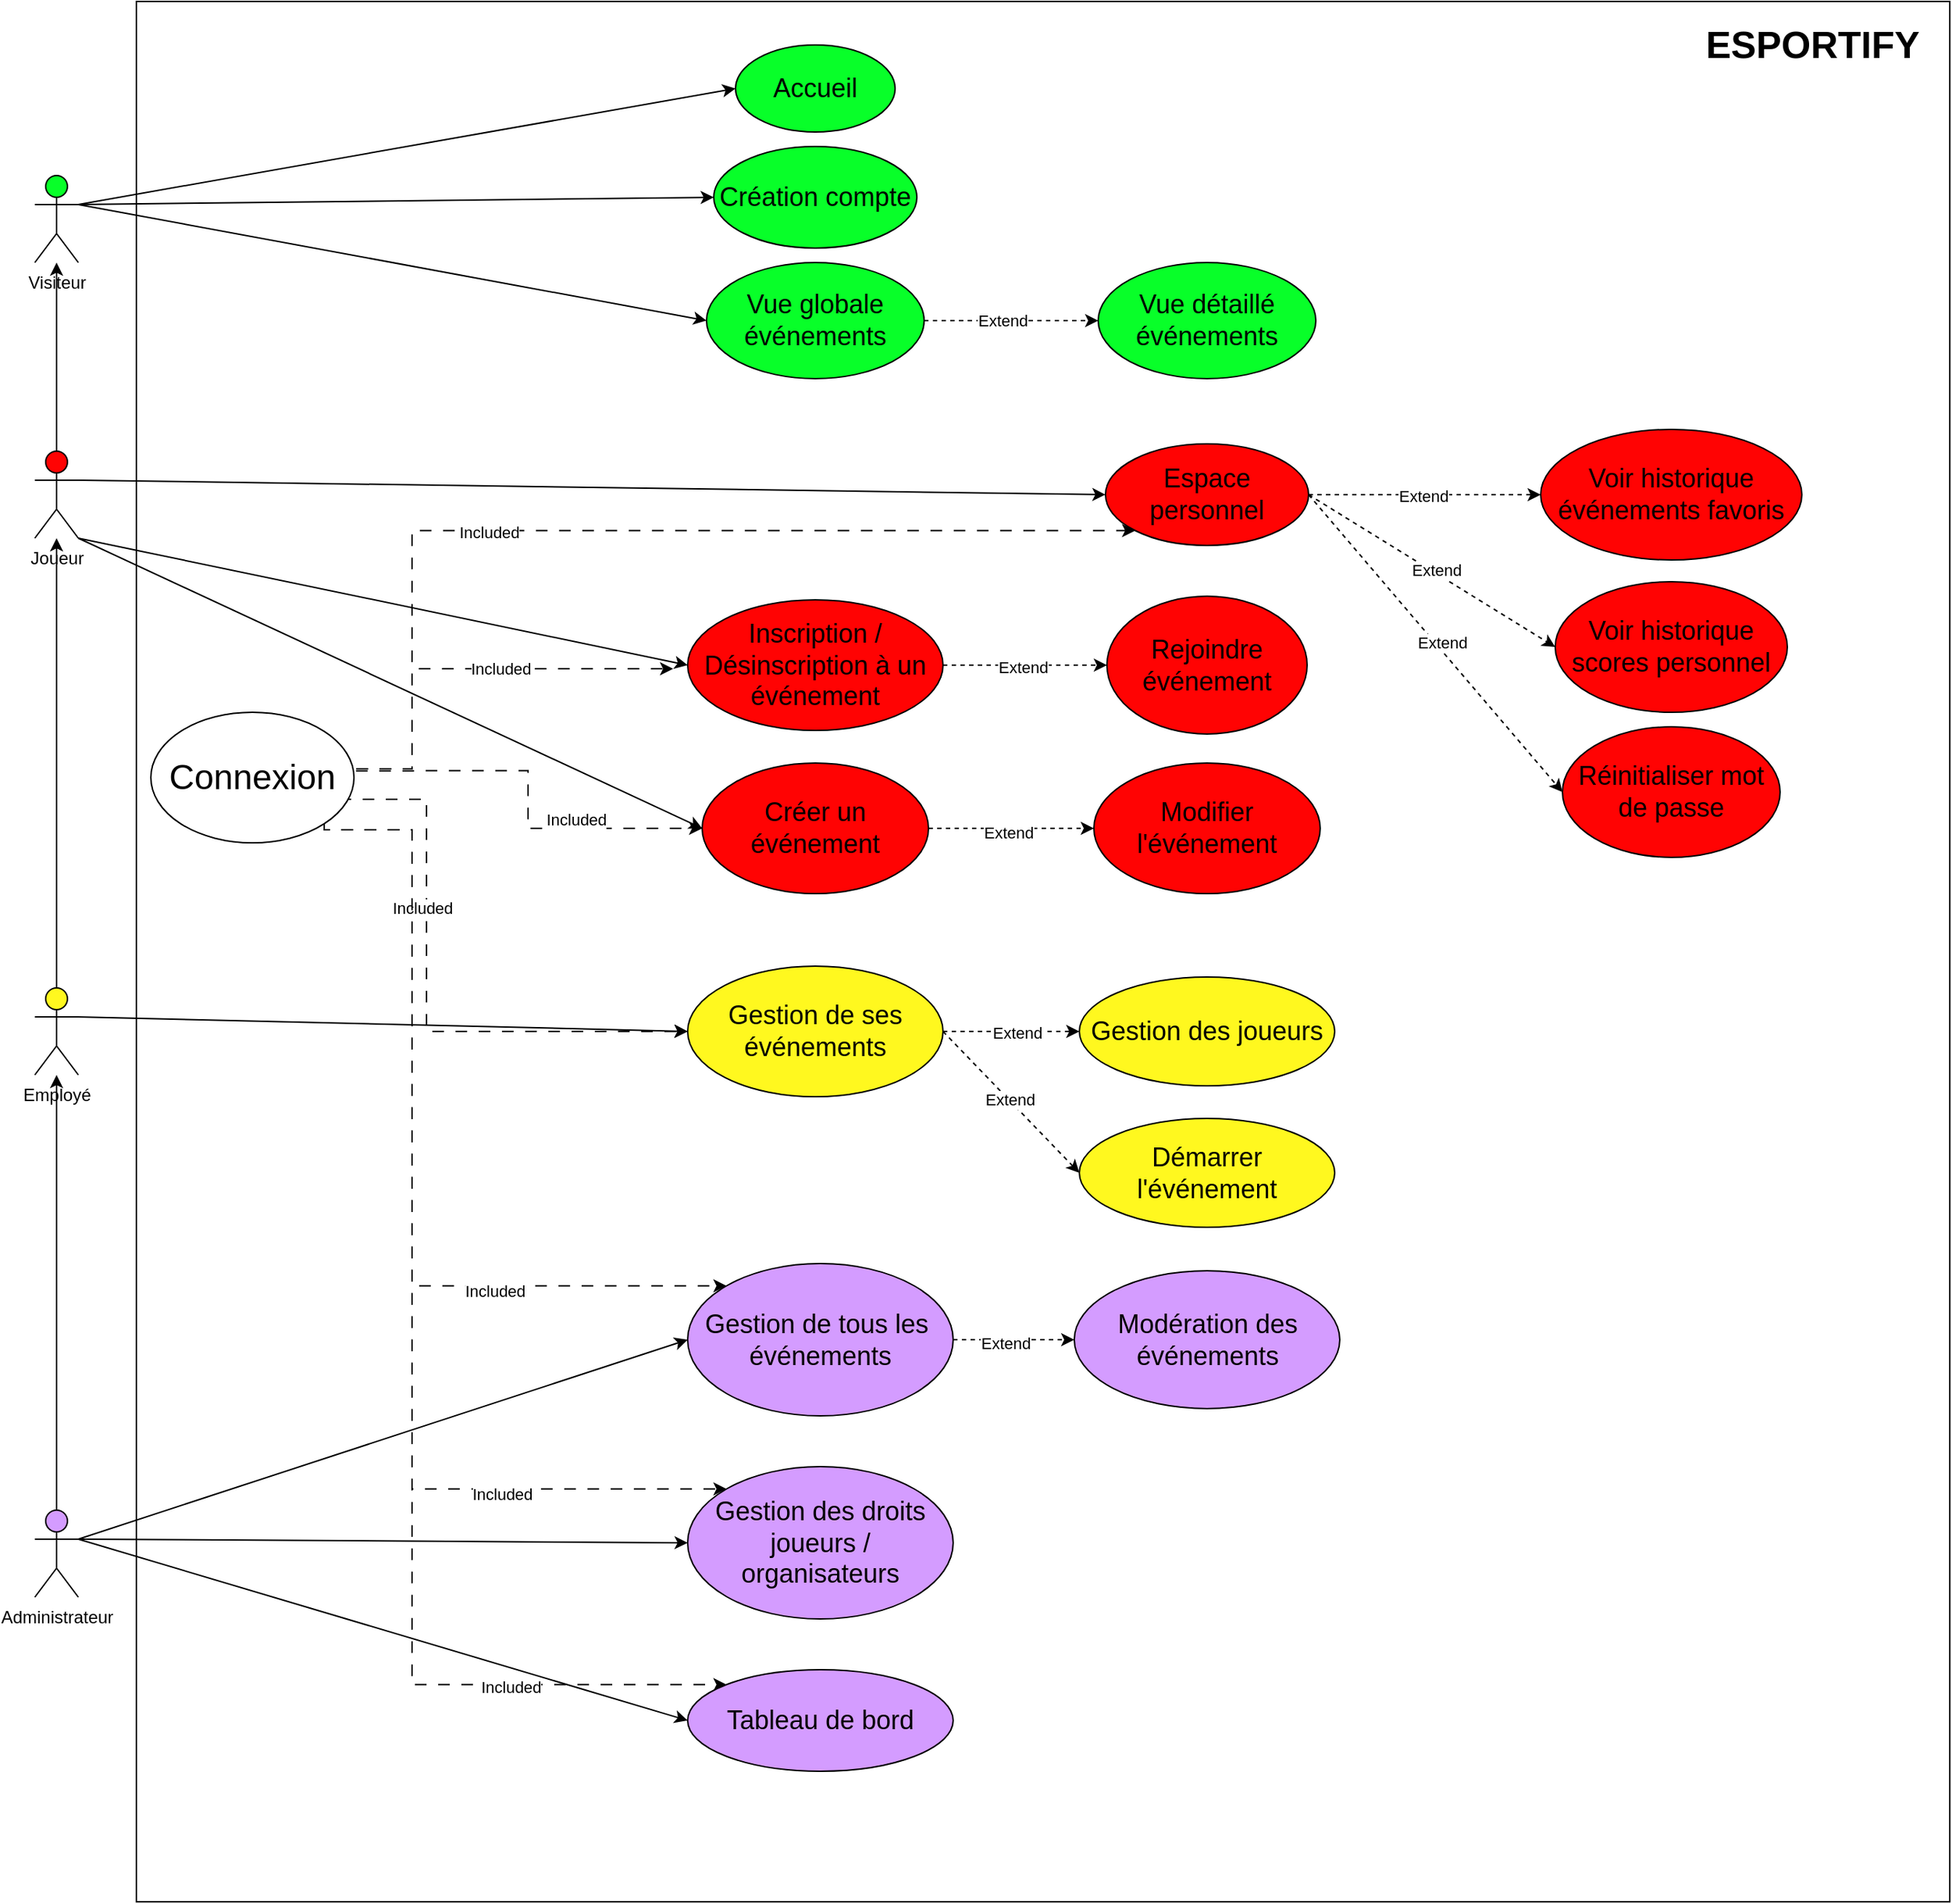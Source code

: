 <mxfile version="26.0.3">
  <diagram name="Page-1" id="OusvcPY8qepoPVFL9ADV">
    <mxGraphModel dx="2390" dy="1287" grid="1" gridSize="10" guides="1" tooltips="1" connect="1" arrows="1" fold="1" page="1" pageScale="1" pageWidth="827" pageHeight="1169" math="0" shadow="0">
      <root>
        <mxCell id="0" />
        <mxCell id="1" parent="0" />
        <mxCell id="qmcYtgsjy7QAru-vwESY-1" value="" style="rounded=0;whiteSpace=wrap;html=1;" vertex="1" parent="1">
          <mxGeometry x="120" y="120" width="1250" height="1310" as="geometry" />
        </mxCell>
        <mxCell id="qmcYtgsjy7QAru-vwESY-2" value="&lt;font style=&quot;font-size: 26px;&quot;&gt;&lt;b style=&quot;&quot;&gt;ESPORTIFY&lt;/b&gt;&lt;/font&gt;" style="text;html=1;align=center;verticalAlign=middle;resizable=0;points=[];autosize=1;strokeColor=none;fillColor=none;" vertex="1" parent="1">
          <mxGeometry x="1190" y="130" width="170" height="40" as="geometry" />
        </mxCell>
        <mxCell id="qmcYtgsjy7QAru-vwESY-8" value="" style="edgeStyle=orthogonalEdgeStyle;rounded=0;orthogonalLoop=1;jettySize=auto;html=1;" edge="1" parent="1" source="qmcYtgsjy7QAru-vwESY-3" target="qmcYtgsjy7QAru-vwESY-7">
          <mxGeometry relative="1" as="geometry" />
        </mxCell>
        <mxCell id="qmcYtgsjy7QAru-vwESY-69" style="rounded=0;orthogonalLoop=1;jettySize=auto;html=1;exitX=1;exitY=0.333;exitDx=0;exitDy=0;exitPerimeter=0;entryX=0;entryY=0.5;entryDx=0;entryDy=0;" edge="1" parent="1" source="qmcYtgsjy7QAru-vwESY-3" target="qmcYtgsjy7QAru-vwESY-64">
          <mxGeometry relative="1" as="geometry" />
        </mxCell>
        <mxCell id="qmcYtgsjy7QAru-vwESY-70" style="rounded=0;orthogonalLoop=1;jettySize=auto;html=1;exitX=1;exitY=0.333;exitDx=0;exitDy=0;exitPerimeter=0;entryX=0;entryY=0.5;entryDx=0;entryDy=0;" edge="1" parent="1" source="qmcYtgsjy7QAru-vwESY-3" target="qmcYtgsjy7QAru-vwESY-65">
          <mxGeometry relative="1" as="geometry" />
        </mxCell>
        <mxCell id="qmcYtgsjy7QAru-vwESY-71" style="rounded=0;orthogonalLoop=1;jettySize=auto;html=1;exitX=1;exitY=0.333;exitDx=0;exitDy=0;exitPerimeter=0;entryX=0;entryY=0.5;entryDx=0;entryDy=0;" edge="1" parent="1" source="qmcYtgsjy7QAru-vwESY-3" target="qmcYtgsjy7QAru-vwESY-68">
          <mxGeometry relative="1" as="geometry" />
        </mxCell>
        <mxCell id="qmcYtgsjy7QAru-vwESY-3" value="Administrateur" style="shape=umlActor;verticalLabelPosition=bottom;verticalAlign=top;html=1;outlineConnect=0;fillColor=#D49CFF;" vertex="1" parent="1">
          <mxGeometry x="50" y="1160" width="30" height="60" as="geometry" />
        </mxCell>
        <mxCell id="qmcYtgsjy7QAru-vwESY-10" value="" style="edgeStyle=orthogonalEdgeStyle;rounded=0;orthogonalLoop=1;jettySize=auto;html=1;" edge="1" parent="1" source="qmcYtgsjy7QAru-vwESY-7" target="qmcYtgsjy7QAru-vwESY-9">
          <mxGeometry relative="1" as="geometry" />
        </mxCell>
        <mxCell id="qmcYtgsjy7QAru-vwESY-57" style="rounded=0;orthogonalLoop=1;jettySize=auto;html=1;exitX=1;exitY=0.333;exitDx=0;exitDy=0;exitPerimeter=0;entryX=0;entryY=0.5;entryDx=0;entryDy=0;" edge="1" parent="1" source="qmcYtgsjy7QAru-vwESY-7" target="qmcYtgsjy7QAru-vwESY-56">
          <mxGeometry relative="1" as="geometry" />
        </mxCell>
        <mxCell id="qmcYtgsjy7QAru-vwESY-7" value="Employé" style="shape=umlActor;verticalLabelPosition=bottom;verticalAlign=top;html=1;outlineConnect=0;fillColor=#FFF81F;" vertex="1" parent="1">
          <mxGeometry x="50" y="800" width="30" height="60" as="geometry" />
        </mxCell>
        <mxCell id="qmcYtgsjy7QAru-vwESY-12" value="" style="edgeStyle=orthogonalEdgeStyle;rounded=0;orthogonalLoop=1;jettySize=auto;html=1;" edge="1" parent="1" source="qmcYtgsjy7QAru-vwESY-9" target="qmcYtgsjy7QAru-vwESY-11">
          <mxGeometry relative="1" as="geometry" />
        </mxCell>
        <mxCell id="qmcYtgsjy7QAru-vwESY-42" style="rounded=0;orthogonalLoop=1;jettySize=auto;html=1;exitX=1;exitY=0.333;exitDx=0;exitDy=0;exitPerimeter=0;entryX=0;entryY=0.5;entryDx=0;entryDy=0;" edge="1" parent="1" source="qmcYtgsjy7QAru-vwESY-9" target="qmcYtgsjy7QAru-vwESY-37">
          <mxGeometry relative="1" as="geometry" />
        </mxCell>
        <mxCell id="qmcYtgsjy7QAru-vwESY-48" style="rounded=0;orthogonalLoop=1;jettySize=auto;html=1;exitX=1;exitY=1;exitDx=0;exitDy=0;exitPerimeter=0;entryX=0;entryY=0.5;entryDx=0;entryDy=0;" edge="1" parent="1" source="qmcYtgsjy7QAru-vwESY-9" target="qmcYtgsjy7QAru-vwESY-46">
          <mxGeometry relative="1" as="geometry" />
        </mxCell>
        <mxCell id="qmcYtgsjy7QAru-vwESY-53" style="rounded=0;orthogonalLoop=1;jettySize=auto;html=1;exitX=1;exitY=1;exitDx=0;exitDy=0;exitPerimeter=0;entryX=0;entryY=0.5;entryDx=0;entryDy=0;" edge="1" parent="1" source="qmcYtgsjy7QAru-vwESY-9" target="qmcYtgsjy7QAru-vwESY-51">
          <mxGeometry relative="1" as="geometry" />
        </mxCell>
        <mxCell id="qmcYtgsjy7QAru-vwESY-9" value="Joueur" style="shape=umlActor;verticalLabelPosition=bottom;verticalAlign=top;html=1;outlineConnect=0;strokeColor=#000000;fillColor=#FF0303;" vertex="1" parent="1">
          <mxGeometry x="50" y="430" width="30" height="60" as="geometry" />
        </mxCell>
        <mxCell id="qmcYtgsjy7QAru-vwESY-30" style="rounded=0;orthogonalLoop=1;jettySize=auto;html=1;exitX=1;exitY=0.333;exitDx=0;exitDy=0;exitPerimeter=0;entryX=0;entryY=0.5;entryDx=0;entryDy=0;" edge="1" parent="1" source="qmcYtgsjy7QAru-vwESY-11" target="qmcYtgsjy7QAru-vwESY-19">
          <mxGeometry relative="1" as="geometry" />
        </mxCell>
        <mxCell id="qmcYtgsjy7QAru-vwESY-31" style="rounded=0;orthogonalLoop=1;jettySize=auto;html=1;exitX=1;exitY=0.333;exitDx=0;exitDy=0;exitPerimeter=0;entryX=0;entryY=0.5;entryDx=0;entryDy=0;" edge="1" parent="1" source="qmcYtgsjy7QAru-vwESY-11" target="qmcYtgsjy7QAru-vwESY-20">
          <mxGeometry relative="1" as="geometry" />
        </mxCell>
        <mxCell id="qmcYtgsjy7QAru-vwESY-32" style="rounded=0;orthogonalLoop=1;jettySize=auto;html=1;exitX=1;exitY=0.333;exitDx=0;exitDy=0;exitPerimeter=0;entryX=0;entryY=0.5;entryDx=0;entryDy=0;" edge="1" parent="1" source="qmcYtgsjy7QAru-vwESY-11" target="qmcYtgsjy7QAru-vwESY-23">
          <mxGeometry relative="1" as="geometry" />
        </mxCell>
        <mxCell id="qmcYtgsjy7QAru-vwESY-11" value="Visiteur" style="shape=umlActor;verticalLabelPosition=bottom;verticalAlign=top;html=1;outlineConnect=0;fillColor=#08FF29;" vertex="1" parent="1">
          <mxGeometry x="50" y="240" width="30" height="60" as="geometry" />
        </mxCell>
        <mxCell id="qmcYtgsjy7QAru-vwESY-19" value="&lt;font style=&quot;font-size: 18px;&quot;&gt;Accueil&lt;/font&gt;" style="ellipse;whiteSpace=wrap;html=1;fillColor=#08FF29;" vertex="1" parent="1">
          <mxGeometry x="533" y="150" width="110" height="60" as="geometry" />
        </mxCell>
        <mxCell id="qmcYtgsjy7QAru-vwESY-20" value="&lt;font style=&quot;font-size: 18px;&quot;&gt;Création compte&lt;/font&gt;" style="ellipse;whiteSpace=wrap;html=1;fillColor=#08FF29;" vertex="1" parent="1">
          <mxGeometry x="518" y="220" width="140" height="70" as="geometry" />
        </mxCell>
        <mxCell id="qmcYtgsjy7QAru-vwESY-27" style="rounded=0;orthogonalLoop=1;jettySize=auto;html=1;exitX=1;exitY=0.5;exitDx=0;exitDy=0;entryX=0;entryY=0.5;entryDx=0;entryDy=0;dashed=1;" edge="1" parent="1" source="qmcYtgsjy7QAru-vwESY-23" target="qmcYtgsjy7QAru-vwESY-26">
          <mxGeometry relative="1" as="geometry" />
        </mxCell>
        <mxCell id="qmcYtgsjy7QAru-vwESY-28" value="Extend" style="edgeLabel;html=1;align=center;verticalAlign=middle;resizable=0;points=[];" vertex="1" connectable="0" parent="qmcYtgsjy7QAru-vwESY-27">
          <mxGeometry x="-0.117" relative="1" as="geometry">
            <mxPoint x="1" as="offset" />
          </mxGeometry>
        </mxCell>
        <mxCell id="qmcYtgsjy7QAru-vwESY-23" value="&lt;font style=&quot;font-size: 18px;&quot;&gt;Vue globale événements&lt;/font&gt;" style="ellipse;whiteSpace=wrap;html=1;fillColor=#08FF29;" vertex="1" parent="1">
          <mxGeometry x="513" y="300" width="150" height="80" as="geometry" />
        </mxCell>
        <mxCell id="qmcYtgsjy7QAru-vwESY-26" value="&lt;font style=&quot;font-size: 18px;&quot;&gt;Vue détaillé événements&lt;/font&gt;" style="ellipse;whiteSpace=wrap;html=1;fillColor=#08FF29;" vertex="1" parent="1">
          <mxGeometry x="783" y="300" width="150" height="80" as="geometry" />
        </mxCell>
        <mxCell id="qmcYtgsjy7QAru-vwESY-76" style="rounded=0;orthogonalLoop=1;jettySize=auto;html=1;exitX=1;exitY=0;exitDx=0;exitDy=0;entryX=0;entryY=1;entryDx=0;entryDy=0;edgeStyle=orthogonalEdgeStyle;dashed=1;dashPattern=8 8;" edge="1" parent="1" source="qmcYtgsjy7QAru-vwESY-34" target="qmcYtgsjy7QAru-vwESY-37">
          <mxGeometry relative="1" as="geometry">
            <Array as="points">
              <mxPoint x="310" y="649" />
              <mxPoint x="310" y="484" />
            </Array>
          </mxGeometry>
        </mxCell>
        <mxCell id="qmcYtgsjy7QAru-vwESY-81" value="Included" style="edgeLabel;html=1;align=center;verticalAlign=middle;resizable=0;points=[];" vertex="1" connectable="0" parent="qmcYtgsjy7QAru-vwESY-76">
          <mxGeometry x="-0.191" y="-1" relative="1" as="geometry">
            <mxPoint as="offset" />
          </mxGeometry>
        </mxCell>
        <mxCell id="qmcYtgsjy7QAru-vwESY-77" style="edgeStyle=orthogonalEdgeStyle;rounded=0;orthogonalLoop=1;jettySize=auto;html=1;exitX=1;exitY=0;exitDx=0;exitDy=0;dashed=1;dashPattern=8 8;" edge="1" parent="1" source="qmcYtgsjy7QAru-vwESY-34">
          <mxGeometry relative="1" as="geometry">
            <mxPoint x="490" y="580" as="targetPoint" />
            <Array as="points">
              <mxPoint x="310" y="649" />
              <mxPoint x="310" y="580" />
            </Array>
          </mxGeometry>
        </mxCell>
        <mxCell id="qmcYtgsjy7QAru-vwESY-80" value="Included" style="edgeLabel;html=1;align=center;verticalAlign=middle;resizable=0;points=[];" vertex="1" connectable="0" parent="qmcYtgsjy7QAru-vwESY-77">
          <mxGeometry x="0.287" relative="1" as="geometry">
            <mxPoint as="offset" />
          </mxGeometry>
        </mxCell>
        <mxCell id="qmcYtgsjy7QAru-vwESY-78" style="edgeStyle=orthogonalEdgeStyle;rounded=0;orthogonalLoop=1;jettySize=auto;html=1;exitX=1.01;exitY=0.448;exitDx=0;exitDy=0;entryX=0;entryY=0.5;entryDx=0;entryDy=0;dashed=1;dashPattern=8 8;exitPerimeter=0;" edge="1" parent="1" source="qmcYtgsjy7QAru-vwESY-34" target="qmcYtgsjy7QAru-vwESY-51">
          <mxGeometry relative="1" as="geometry" />
        </mxCell>
        <mxCell id="qmcYtgsjy7QAru-vwESY-79" value="Included" style="edgeLabel;html=1;align=center;verticalAlign=middle;resizable=0;points=[];" vertex="1" connectable="0" parent="qmcYtgsjy7QAru-vwESY-78">
          <mxGeometry x="0.376" y="6" relative="1" as="geometry">
            <mxPoint as="offset" />
          </mxGeometry>
        </mxCell>
        <mxCell id="qmcYtgsjy7QAru-vwESY-82" style="edgeStyle=orthogonalEdgeStyle;rounded=0;orthogonalLoop=1;jettySize=auto;html=1;entryX=0;entryY=0.5;entryDx=0;entryDy=0;dashed=1;dashPattern=8 8;" edge="1" parent="1" target="qmcYtgsjy7QAru-vwESY-56">
          <mxGeometry relative="1" as="geometry">
            <mxPoint x="260" y="670" as="sourcePoint" />
            <Array as="points">
              <mxPoint x="320" y="670" />
              <mxPoint x="320" y="830" />
            </Array>
          </mxGeometry>
        </mxCell>
        <mxCell id="qmcYtgsjy7QAru-vwESY-83" value="Included" style="edgeLabel;html=1;align=center;verticalAlign=middle;resizable=0;points=[];" vertex="1" connectable="0" parent="qmcYtgsjy7QAru-vwESY-82">
          <mxGeometry x="-0.327" y="-3" relative="1" as="geometry">
            <mxPoint as="offset" />
          </mxGeometry>
        </mxCell>
        <mxCell id="qmcYtgsjy7QAru-vwESY-84" style="edgeStyle=orthogonalEdgeStyle;rounded=0;orthogonalLoop=1;jettySize=auto;html=1;exitX=1;exitY=1;exitDx=0;exitDy=0;entryX=0;entryY=0;entryDx=0;entryDy=0;dashed=1;dashPattern=8 8;" edge="1" parent="1" source="qmcYtgsjy7QAru-vwESY-34" target="qmcYtgsjy7QAru-vwESY-64">
          <mxGeometry relative="1" as="geometry">
            <Array as="points">
              <mxPoint x="310" y="691" />
              <mxPoint x="310" y="1005" />
            </Array>
          </mxGeometry>
        </mxCell>
        <mxCell id="qmcYtgsjy7QAru-vwESY-87" value="Included" style="edgeLabel;html=1;align=center;verticalAlign=middle;resizable=0;points=[];" vertex="1" connectable="0" parent="qmcYtgsjy7QAru-vwESY-84">
          <mxGeometry x="0.464" y="-3" relative="1" as="geometry">
            <mxPoint as="offset" />
          </mxGeometry>
        </mxCell>
        <mxCell id="qmcYtgsjy7QAru-vwESY-85" style="edgeStyle=orthogonalEdgeStyle;rounded=0;orthogonalLoop=1;jettySize=auto;html=1;exitX=1;exitY=1;exitDx=0;exitDy=0;entryX=0;entryY=0;entryDx=0;entryDy=0;dashed=1;dashPattern=8 8;" edge="1" parent="1" source="qmcYtgsjy7QAru-vwESY-34" target="qmcYtgsjy7QAru-vwESY-65">
          <mxGeometry relative="1" as="geometry">
            <Array as="points">
              <mxPoint x="310" y="691" />
              <mxPoint x="310" y="1145" />
            </Array>
          </mxGeometry>
        </mxCell>
        <mxCell id="qmcYtgsjy7QAru-vwESY-88" value="Included" style="edgeLabel;html=1;align=center;verticalAlign=middle;resizable=0;points=[];" vertex="1" connectable="0" parent="qmcYtgsjy7QAru-vwESY-85">
          <mxGeometry x="0.579" y="-3" relative="1" as="geometry">
            <mxPoint as="offset" />
          </mxGeometry>
        </mxCell>
        <mxCell id="qmcYtgsjy7QAru-vwESY-86" style="edgeStyle=orthogonalEdgeStyle;rounded=0;orthogonalLoop=1;jettySize=auto;html=1;exitX=1;exitY=1;exitDx=0;exitDy=0;entryX=0;entryY=0;entryDx=0;entryDy=0;dashed=1;dashPattern=8 8;" edge="1" parent="1" source="qmcYtgsjy7QAru-vwESY-34" target="qmcYtgsjy7QAru-vwESY-68">
          <mxGeometry relative="1" as="geometry">
            <Array as="points">
              <mxPoint x="310" y="691" />
              <mxPoint x="310" y="1280" />
            </Array>
          </mxGeometry>
        </mxCell>
        <mxCell id="qmcYtgsjy7QAru-vwESY-89" value="Included" style="edgeLabel;html=1;align=center;verticalAlign=middle;resizable=0;points=[];" vertex="1" connectable="0" parent="qmcYtgsjy7QAru-vwESY-86">
          <mxGeometry x="0.658" y="-1" relative="1" as="geometry">
            <mxPoint as="offset" />
          </mxGeometry>
        </mxCell>
        <mxCell id="qmcYtgsjy7QAru-vwESY-34" value="&lt;font style=&quot;font-size: 24px;&quot;&gt;Connexion&lt;/font&gt;" style="ellipse;whiteSpace=wrap;html=1;" vertex="1" parent="1">
          <mxGeometry x="130" y="610" width="140" height="90" as="geometry" />
        </mxCell>
        <mxCell id="qmcYtgsjy7QAru-vwESY-35" value="&lt;font style=&quot;font-size: 18px;&quot;&gt;Voir historique événements favoris&lt;/font&gt;" style="ellipse;whiteSpace=wrap;html=1;fillColor=light-dark(#FF0303,#FF8F8F);" vertex="1" parent="1">
          <mxGeometry x="1088" y="415" width="180" height="90" as="geometry" />
        </mxCell>
        <mxCell id="qmcYtgsjy7QAru-vwESY-36" value="&lt;font style=&quot;font-size: 18px;&quot;&gt;Voir historique scores personnel&lt;/font&gt;" style="ellipse;whiteSpace=wrap;html=1;fillColor=light-dark(#FF0303,#FF8F8F);" vertex="1" parent="1">
          <mxGeometry x="1098" y="520" width="160" height="90" as="geometry" />
        </mxCell>
        <mxCell id="qmcYtgsjy7QAru-vwESY-38" style="rounded=0;orthogonalLoop=1;jettySize=auto;html=1;exitX=1;exitY=0.5;exitDx=0;exitDy=0;entryX=0;entryY=0.5;entryDx=0;entryDy=0;dashed=1;" edge="1" parent="1" source="qmcYtgsjy7QAru-vwESY-37" target="qmcYtgsjy7QAru-vwESY-35">
          <mxGeometry relative="1" as="geometry" />
        </mxCell>
        <mxCell id="qmcYtgsjy7QAru-vwESY-39" value="Extend" style="edgeLabel;html=1;align=center;verticalAlign=middle;resizable=0;points=[];" vertex="1" connectable="0" parent="qmcYtgsjy7QAru-vwESY-38">
          <mxGeometry x="-0.015" y="-1" relative="1" as="geometry">
            <mxPoint as="offset" />
          </mxGeometry>
        </mxCell>
        <mxCell id="qmcYtgsjy7QAru-vwESY-40" style="rounded=0;orthogonalLoop=1;jettySize=auto;html=1;exitX=1;exitY=0.5;exitDx=0;exitDy=0;entryX=0;entryY=0.5;entryDx=0;entryDy=0;dashed=1;" edge="1" parent="1" source="qmcYtgsjy7QAru-vwESY-37" target="qmcYtgsjy7QAru-vwESY-36">
          <mxGeometry relative="1" as="geometry" />
        </mxCell>
        <mxCell id="qmcYtgsjy7QAru-vwESY-41" value="Extend" style="edgeLabel;html=1;align=center;verticalAlign=middle;resizable=0;points=[];" vertex="1" connectable="0" parent="qmcYtgsjy7QAru-vwESY-40">
          <mxGeometry x="0.015" y="2" relative="1" as="geometry">
            <mxPoint as="offset" />
          </mxGeometry>
        </mxCell>
        <mxCell id="qmcYtgsjy7QAru-vwESY-44" style="rounded=0;orthogonalLoop=1;jettySize=auto;html=1;exitX=1;exitY=0.5;exitDx=0;exitDy=0;entryX=0;entryY=0.5;entryDx=0;entryDy=0;dashed=1;" edge="1" parent="1" source="qmcYtgsjy7QAru-vwESY-37" target="qmcYtgsjy7QAru-vwESY-43">
          <mxGeometry relative="1" as="geometry" />
        </mxCell>
        <mxCell id="qmcYtgsjy7QAru-vwESY-45" value="Extend" style="edgeLabel;html=1;align=center;verticalAlign=middle;resizable=0;points=[];" vertex="1" connectable="0" parent="qmcYtgsjy7QAru-vwESY-44">
          <mxGeometry x="0.019" y="3" relative="1" as="geometry">
            <mxPoint y="-1" as="offset" />
          </mxGeometry>
        </mxCell>
        <mxCell id="qmcYtgsjy7QAru-vwESY-37" value="&lt;font style=&quot;font-size: 18px;&quot;&gt;Espace personnel&lt;/font&gt;" style="ellipse;whiteSpace=wrap;html=1;fillColor=#FF0303;" vertex="1" parent="1">
          <mxGeometry x="788" y="425" width="140" height="70" as="geometry" />
        </mxCell>
        <mxCell id="qmcYtgsjy7QAru-vwESY-43" value="&lt;font style=&quot;font-size: 18px;&quot;&gt;Réinitialiser mot de passe&lt;/font&gt;" style="ellipse;whiteSpace=wrap;html=1;fillColor=#FF0303;" vertex="1" parent="1">
          <mxGeometry x="1103" y="620" width="150" height="90" as="geometry" />
        </mxCell>
        <mxCell id="qmcYtgsjy7QAru-vwESY-49" style="rounded=0;orthogonalLoop=1;jettySize=auto;html=1;exitX=1;exitY=0.5;exitDx=0;exitDy=0;entryX=0;entryY=0.5;entryDx=0;entryDy=0;dashed=1;" edge="1" parent="1" source="qmcYtgsjy7QAru-vwESY-46" target="qmcYtgsjy7QAru-vwESY-47">
          <mxGeometry relative="1" as="geometry" />
        </mxCell>
        <mxCell id="qmcYtgsjy7QAru-vwESY-50" value="Extend" style="edgeLabel;html=1;align=center;verticalAlign=middle;resizable=0;points=[];" vertex="1" connectable="0" parent="qmcYtgsjy7QAru-vwESY-49">
          <mxGeometry x="-0.008" relative="1" as="geometry">
            <mxPoint x="-1" y="1" as="offset" />
          </mxGeometry>
        </mxCell>
        <mxCell id="qmcYtgsjy7QAru-vwESY-46" value="&lt;font style=&quot;font-size: 18px;&quot;&gt;Inscription / Désinscription à un événement&lt;/font&gt;" style="ellipse;whiteSpace=wrap;html=1;fillColor=#FF0303;" vertex="1" parent="1">
          <mxGeometry x="500" y="532.5" width="176" height="90" as="geometry" />
        </mxCell>
        <mxCell id="qmcYtgsjy7QAru-vwESY-47" value="&lt;font style=&quot;font-size: 18px;&quot;&gt;Rejoindre événement&lt;/font&gt;" style="ellipse;whiteSpace=wrap;html=1;fillColor=#FF0303;" vertex="1" parent="1">
          <mxGeometry x="789" y="530" width="138" height="95" as="geometry" />
        </mxCell>
        <mxCell id="qmcYtgsjy7QAru-vwESY-54" style="rounded=0;orthogonalLoop=1;jettySize=auto;html=1;exitX=1;exitY=0.5;exitDx=0;exitDy=0;entryX=0;entryY=0.5;entryDx=0;entryDy=0;dashed=1;" edge="1" parent="1" source="qmcYtgsjy7QAru-vwESY-51" target="qmcYtgsjy7QAru-vwESY-52">
          <mxGeometry relative="1" as="geometry" />
        </mxCell>
        <mxCell id="qmcYtgsjy7QAru-vwESY-55" value="Extend" style="edgeLabel;html=1;align=center;verticalAlign=middle;resizable=0;points=[];" vertex="1" connectable="0" parent="qmcYtgsjy7QAru-vwESY-54">
          <mxGeometry x="-0.036" y="-3" relative="1" as="geometry">
            <mxPoint as="offset" />
          </mxGeometry>
        </mxCell>
        <mxCell id="qmcYtgsjy7QAru-vwESY-51" value="&lt;font style=&quot;font-size: 18px;&quot;&gt;Créer un événement&lt;/font&gt;" style="ellipse;whiteSpace=wrap;html=1;fillColor=#FF0303;" vertex="1" parent="1">
          <mxGeometry x="510" y="645" width="156" height="90" as="geometry" />
        </mxCell>
        <mxCell id="qmcYtgsjy7QAru-vwESY-52" value="&lt;font style=&quot;font-size: 18px;&quot;&gt;Modifier l&#39;événement&lt;/font&gt;" style="ellipse;whiteSpace=wrap;html=1;fillColor=#FF0303;" vertex="1" parent="1">
          <mxGeometry x="780" y="645" width="156" height="90" as="geometry" />
        </mxCell>
        <mxCell id="qmcYtgsjy7QAru-vwESY-60" style="rounded=0;orthogonalLoop=1;jettySize=auto;html=1;exitX=1;exitY=0.5;exitDx=0;exitDy=0;entryX=0;entryY=0.5;entryDx=0;entryDy=0;dashed=1;" edge="1" parent="1" source="qmcYtgsjy7QAru-vwESY-56" target="qmcYtgsjy7QAru-vwESY-58">
          <mxGeometry relative="1" as="geometry" />
        </mxCell>
        <mxCell id="qmcYtgsjy7QAru-vwESY-63" value="Extend" style="edgeLabel;html=1;align=center;verticalAlign=middle;resizable=0;points=[];" vertex="1" connectable="0" parent="qmcYtgsjy7QAru-vwESY-60">
          <mxGeometry x="0.069" y="-1" relative="1" as="geometry">
            <mxPoint x="1" as="offset" />
          </mxGeometry>
        </mxCell>
        <mxCell id="qmcYtgsjy7QAru-vwESY-61" style="rounded=0;orthogonalLoop=1;jettySize=auto;html=1;exitX=1;exitY=0.5;exitDx=0;exitDy=0;entryX=0;entryY=0.5;entryDx=0;entryDy=0;dashed=1;" edge="1" parent="1" source="qmcYtgsjy7QAru-vwESY-56" target="qmcYtgsjy7QAru-vwESY-59">
          <mxGeometry relative="1" as="geometry" />
        </mxCell>
        <mxCell id="qmcYtgsjy7QAru-vwESY-62" value="Extend" style="edgeLabel;html=1;align=center;verticalAlign=middle;resizable=0;points=[];" vertex="1" connectable="0" parent="qmcYtgsjy7QAru-vwESY-61">
          <mxGeometry x="-0.032" y="1" relative="1" as="geometry">
            <mxPoint as="offset" />
          </mxGeometry>
        </mxCell>
        <mxCell id="qmcYtgsjy7QAru-vwESY-56" value="&lt;font style=&quot;font-size: 18px;&quot;&gt;Gestion de ses événements&lt;/font&gt;" style="ellipse;whiteSpace=wrap;html=1;fillColor=#FFF81F;" vertex="1" parent="1">
          <mxGeometry x="500" y="785" width="176" height="90" as="geometry" />
        </mxCell>
        <mxCell id="qmcYtgsjy7QAru-vwESY-58" value="&lt;font style=&quot;font-size: 18px;&quot;&gt;Gestion des joueurs&lt;/font&gt;" style="ellipse;whiteSpace=wrap;html=1;fillColor=#FFF81F;" vertex="1" parent="1">
          <mxGeometry x="770" y="792.5" width="176" height="75" as="geometry" />
        </mxCell>
        <mxCell id="qmcYtgsjy7QAru-vwESY-59" value="&lt;font style=&quot;font-size: 18px;&quot;&gt;Démarrer l&#39;événement&lt;/font&gt;" style="ellipse;whiteSpace=wrap;html=1;fillColor=#FFF81F;" vertex="1" parent="1">
          <mxGeometry x="770" y="890" width="176" height="75" as="geometry" />
        </mxCell>
        <mxCell id="qmcYtgsjy7QAru-vwESY-73" style="rounded=0;orthogonalLoop=1;jettySize=auto;html=1;exitX=1;exitY=0.5;exitDx=0;exitDy=0;entryX=0;entryY=0.5;entryDx=0;entryDy=0;dashed=1;" edge="1" parent="1" source="qmcYtgsjy7QAru-vwESY-64" target="qmcYtgsjy7QAru-vwESY-72">
          <mxGeometry relative="1" as="geometry" />
        </mxCell>
        <mxCell id="qmcYtgsjy7QAru-vwESY-75" value="Extend" style="edgeLabel;html=1;align=center;verticalAlign=middle;resizable=0;points=[];" vertex="1" connectable="0" parent="qmcYtgsjy7QAru-vwESY-73">
          <mxGeometry x="-0.138" y="-2" relative="1" as="geometry">
            <mxPoint as="offset" />
          </mxGeometry>
        </mxCell>
        <mxCell id="qmcYtgsjy7QAru-vwESY-64" value="&lt;font style=&quot;font-size: 18px;&quot;&gt;Gestion de tous les&amp;nbsp; événements&lt;/font&gt;" style="ellipse;whiteSpace=wrap;html=1;fillColor=#D49CFF;" vertex="1" parent="1">
          <mxGeometry x="500" y="990" width="183" height="105" as="geometry" />
        </mxCell>
        <mxCell id="qmcYtgsjy7QAru-vwESY-65" value="&lt;font style=&quot;font-size: 18px;&quot;&gt;Gestion des droits joueurs / organisateurs&lt;/font&gt;" style="ellipse;whiteSpace=wrap;html=1;fillColor=#D49CFF;" vertex="1" parent="1">
          <mxGeometry x="500" y="1130" width="183" height="105" as="geometry" />
        </mxCell>
        <mxCell id="qmcYtgsjy7QAru-vwESY-68" value="&lt;font style=&quot;font-size: 18px;&quot;&gt;Tableau de bord&lt;/font&gt;" style="ellipse;whiteSpace=wrap;html=1;fillColor=#D49CFF;" vertex="1" parent="1">
          <mxGeometry x="500" y="1270" width="183" height="70" as="geometry" />
        </mxCell>
        <mxCell id="qmcYtgsjy7QAru-vwESY-72" value="&lt;font style=&quot;font-size: 18px;&quot;&gt;Modération des événements&lt;/font&gt;" style="ellipse;whiteSpace=wrap;html=1;fillColor=#D49CFF;" vertex="1" parent="1">
          <mxGeometry x="766.5" y="995" width="183" height="95" as="geometry" />
        </mxCell>
      </root>
    </mxGraphModel>
  </diagram>
</mxfile>

